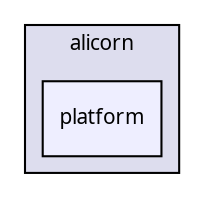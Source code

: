 digraph "Solution/Solution/Alicorn/include/alicorn/platform" {
  compound=true
  node [ fontsize="10", fontname="Verdana"];
  edge [ labelfontsize="10", labelfontname="Verdana"];
  subgraph clusterdir_34f62c79ac0a9d1c62ec4cec2d6b1c99 {
    graph [ bgcolor="#ddddee", pencolor="black", label="alicorn" fontname="Verdana", fontsize="10", URL="dir_34f62c79ac0a9d1c62ec4cec2d6b1c99.html"]
  dir_6a07e4566548c1caa9e9dd7d8c82cd4c [shape=box, label="platform", style="filled", fillcolor="#eeeeff", pencolor="black", URL="dir_6a07e4566548c1caa9e9dd7d8c82cd4c.html"];
  }
}
